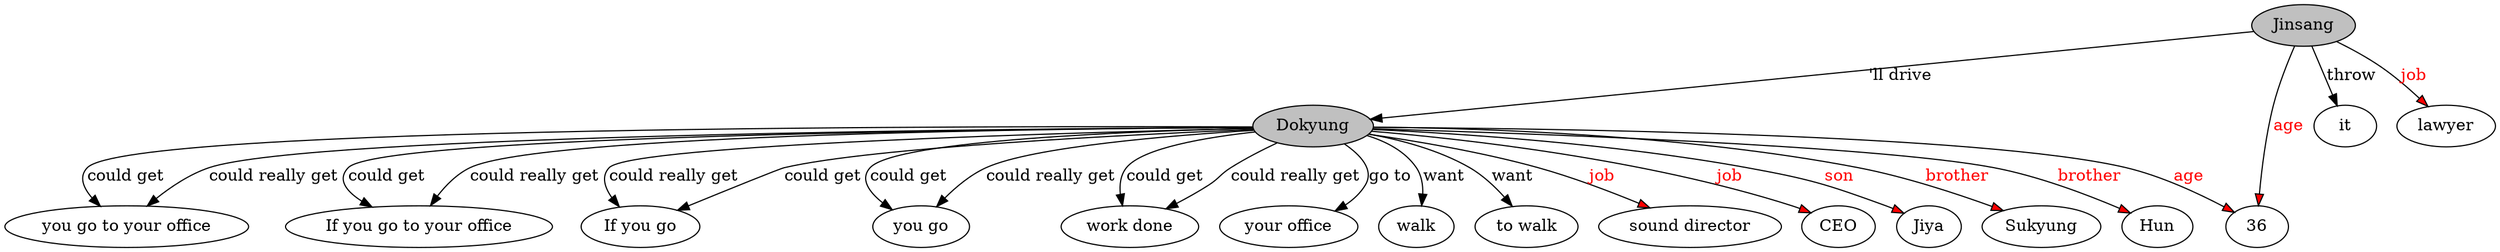 // The Round Table
digraph {
	0 [label=Dokyung fillcolor=gray style=filled]
	1 [label="work done"]
	0 -> 1 [label="could really get"]
	2 [label="you go to your office"]
	0 -> 2 [label="could get"]
	3 [label="If you go to your office"]
	0 -> 3 [label="could get"]
	0 -> 2 [label="could really get"]
	4 [label="If you go"]
	0 -> 4 [label="could really get"]
	0 -> 1 [label="could get"]
	0 -> 3 [label="could really get"]
	5 [label="you go"]
	0 -> 5 [label="could get"]
	0 -> 4 [label="could get"]
	6 [label="your office"]
	0 -> 6 [label="go to"]
	0 -> 5 [label="could really get"]
	7 [label=walk]
	0 -> 7 [label=want]
	8 [label="to walk"]
	0 -> 8 [label=want]
	9 [label=36]
	0 -> 9 [label=age fillcolor=red fontcolor=red style=filled]
	10 [label="sound director"]
	0 -> 10 [label=job fillcolor=red fontcolor=red style=filled]
	11 [label=CEO]
	0 -> 11 [label=job fillcolor=red fontcolor=red style=filled]
	12 [label=Jiya]
	0 -> 12 [label=son fillcolor=red fontcolor=red style=filled]
	13 [label=Sukyung]
	0 -> 13 [label=brother fillcolor=red fontcolor=red style=filled]
	14 [label=Hun]
	0 -> 14 [label=brother fillcolor=red fontcolor=red style=filled]
	15 [label=Jinsang fillcolor=gray style=filled]
	15 -> 0 [label="'ll drive"]
	16 [label=it]
	15 -> 16 [label=throw]
	15 -> 9 [label=age fillcolor=red fontcolor=red style=filled]
	17 [label=lawyer]
	15 -> 17 [label=job fillcolor=red fontcolor=red style=filled]
}
